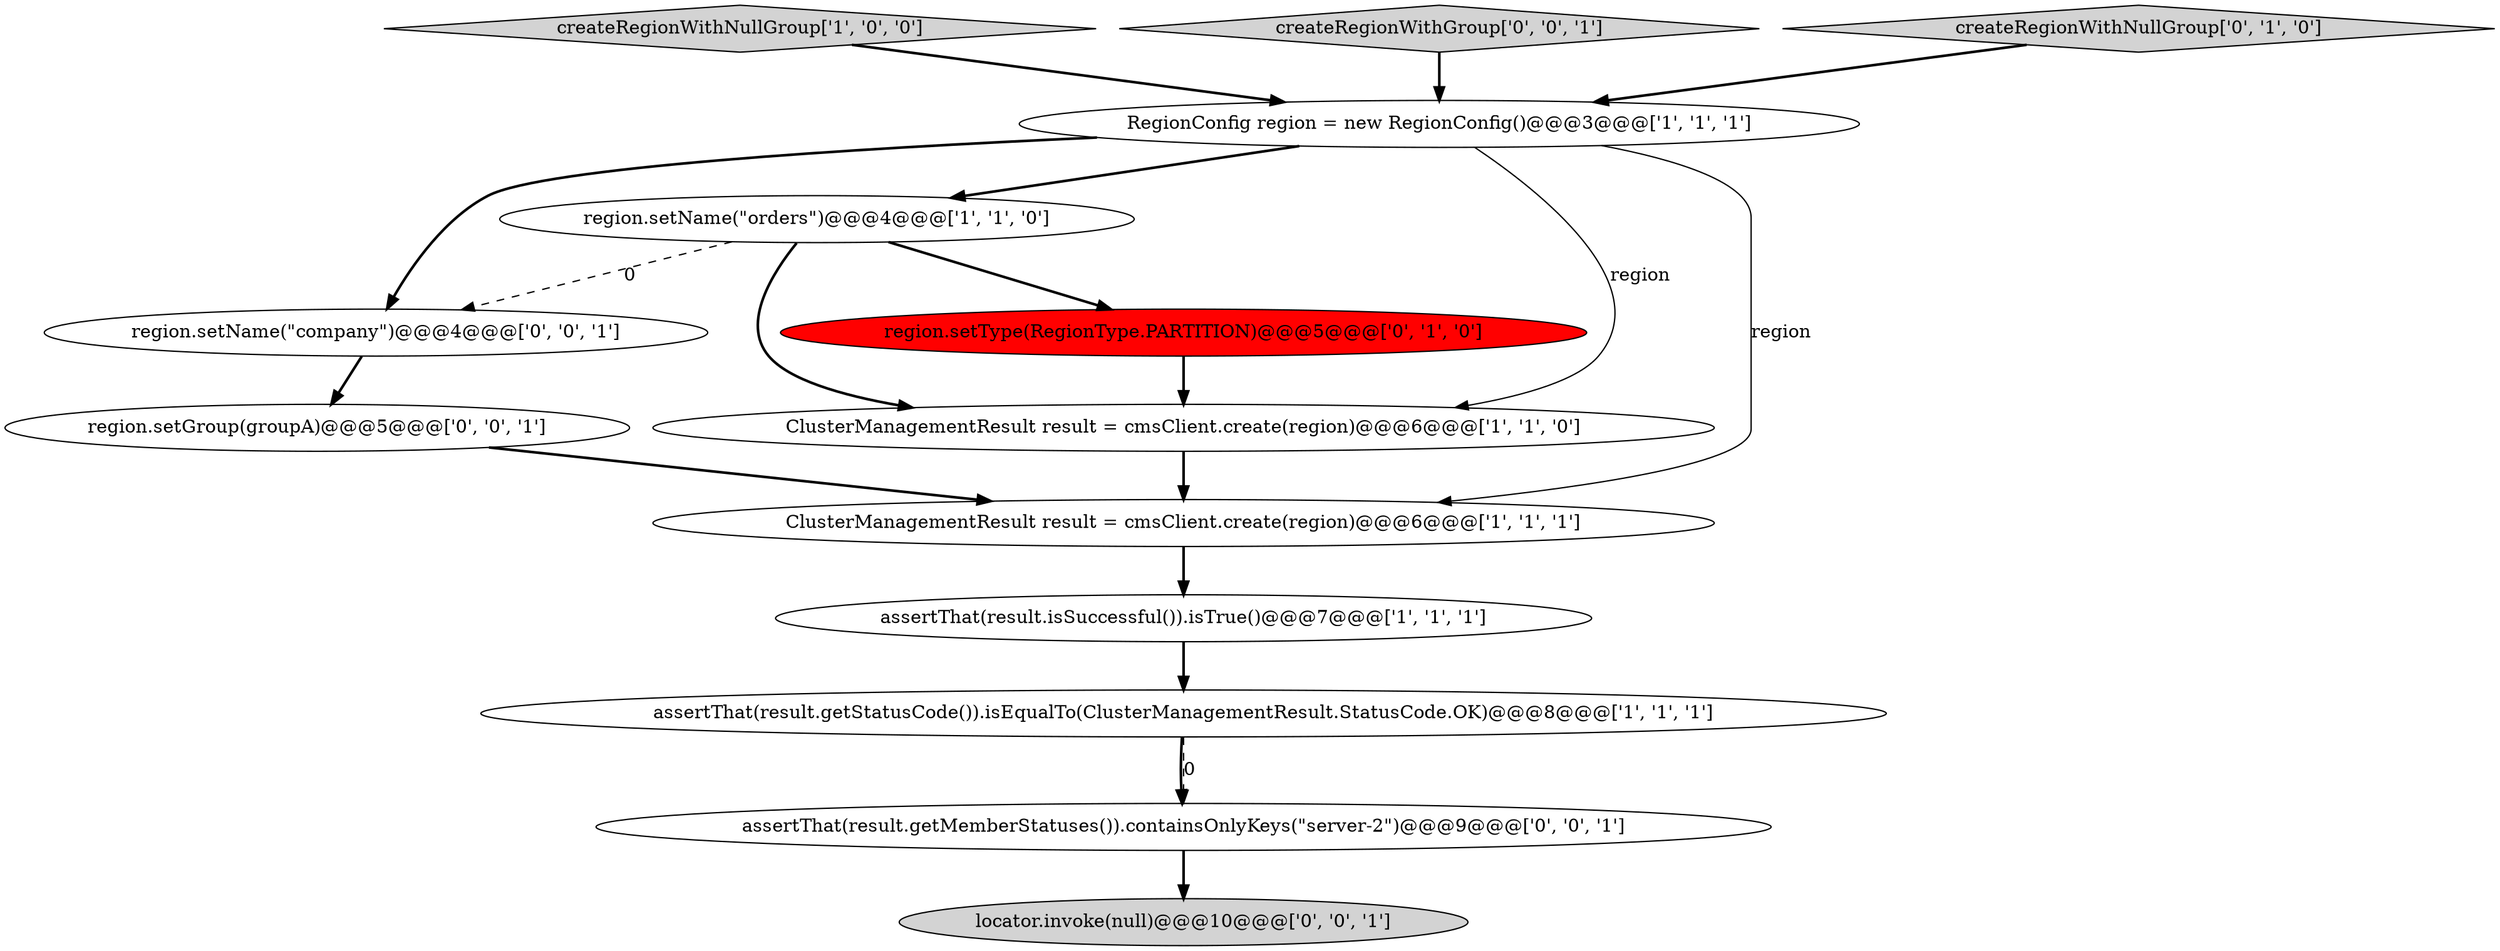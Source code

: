 digraph {
4 [style = filled, label = "createRegionWithNullGroup['1', '0', '0']", fillcolor = lightgray, shape = diamond image = "AAA0AAABBB1BBB"];
8 [style = filled, label = "region.setType(RegionType.PARTITION)@@@5@@@['0', '1', '0']", fillcolor = red, shape = ellipse image = "AAA1AAABBB2BBB"];
13 [style = filled, label = "region.setGroup(groupA)@@@5@@@['0', '0', '1']", fillcolor = white, shape = ellipse image = "AAA0AAABBB3BBB"];
12 [style = filled, label = "assertThat(result.getMemberStatuses()).containsOnlyKeys(\"server-2\")@@@9@@@['0', '0', '1']", fillcolor = white, shape = ellipse image = "AAA0AAABBB3BBB"];
9 [style = filled, label = "region.setName(\"company\")@@@4@@@['0', '0', '1']", fillcolor = white, shape = ellipse image = "AAA0AAABBB3BBB"];
6 [style = filled, label = "ClusterManagementResult result = cmsClient.create(region)@@@6@@@['1', '1', '0']", fillcolor = white, shape = ellipse image = "AAA0AAABBB1BBB"];
10 [style = filled, label = "createRegionWithGroup['0', '0', '1']", fillcolor = lightgray, shape = diamond image = "AAA0AAABBB3BBB"];
11 [style = filled, label = "locator.invoke(null)@@@10@@@['0', '0', '1']", fillcolor = lightgray, shape = ellipse image = "AAA0AAABBB3BBB"];
2 [style = filled, label = "RegionConfig region = new RegionConfig()@@@3@@@['1', '1', '1']", fillcolor = white, shape = ellipse image = "AAA0AAABBB1BBB"];
7 [style = filled, label = "createRegionWithNullGroup['0', '1', '0']", fillcolor = lightgray, shape = diamond image = "AAA0AAABBB2BBB"];
1 [style = filled, label = "region.setName(\"orders\")@@@4@@@['1', '1', '0']", fillcolor = white, shape = ellipse image = "AAA0AAABBB1BBB"];
0 [style = filled, label = "assertThat(result.isSuccessful()).isTrue()@@@7@@@['1', '1', '1']", fillcolor = white, shape = ellipse image = "AAA0AAABBB1BBB"];
5 [style = filled, label = "ClusterManagementResult result = cmsClient.create(region)@@@6@@@['1', '1', '1']", fillcolor = white, shape = ellipse image = "AAA0AAABBB1BBB"];
3 [style = filled, label = "assertThat(result.getStatusCode()).isEqualTo(ClusterManagementResult.StatusCode.OK)@@@8@@@['1', '1', '1']", fillcolor = white, shape = ellipse image = "AAA0AAABBB1BBB"];
0->3 [style = bold, label=""];
2->5 [style = solid, label="region"];
2->6 [style = solid, label="region"];
6->5 [style = bold, label=""];
10->2 [style = bold, label=""];
1->9 [style = dashed, label="0"];
8->6 [style = bold, label=""];
1->6 [style = bold, label=""];
4->2 [style = bold, label=""];
1->8 [style = bold, label=""];
2->9 [style = bold, label=""];
3->12 [style = bold, label=""];
5->0 [style = bold, label=""];
3->12 [style = dashed, label="0"];
7->2 [style = bold, label=""];
2->1 [style = bold, label=""];
9->13 [style = bold, label=""];
12->11 [style = bold, label=""];
13->5 [style = bold, label=""];
}
